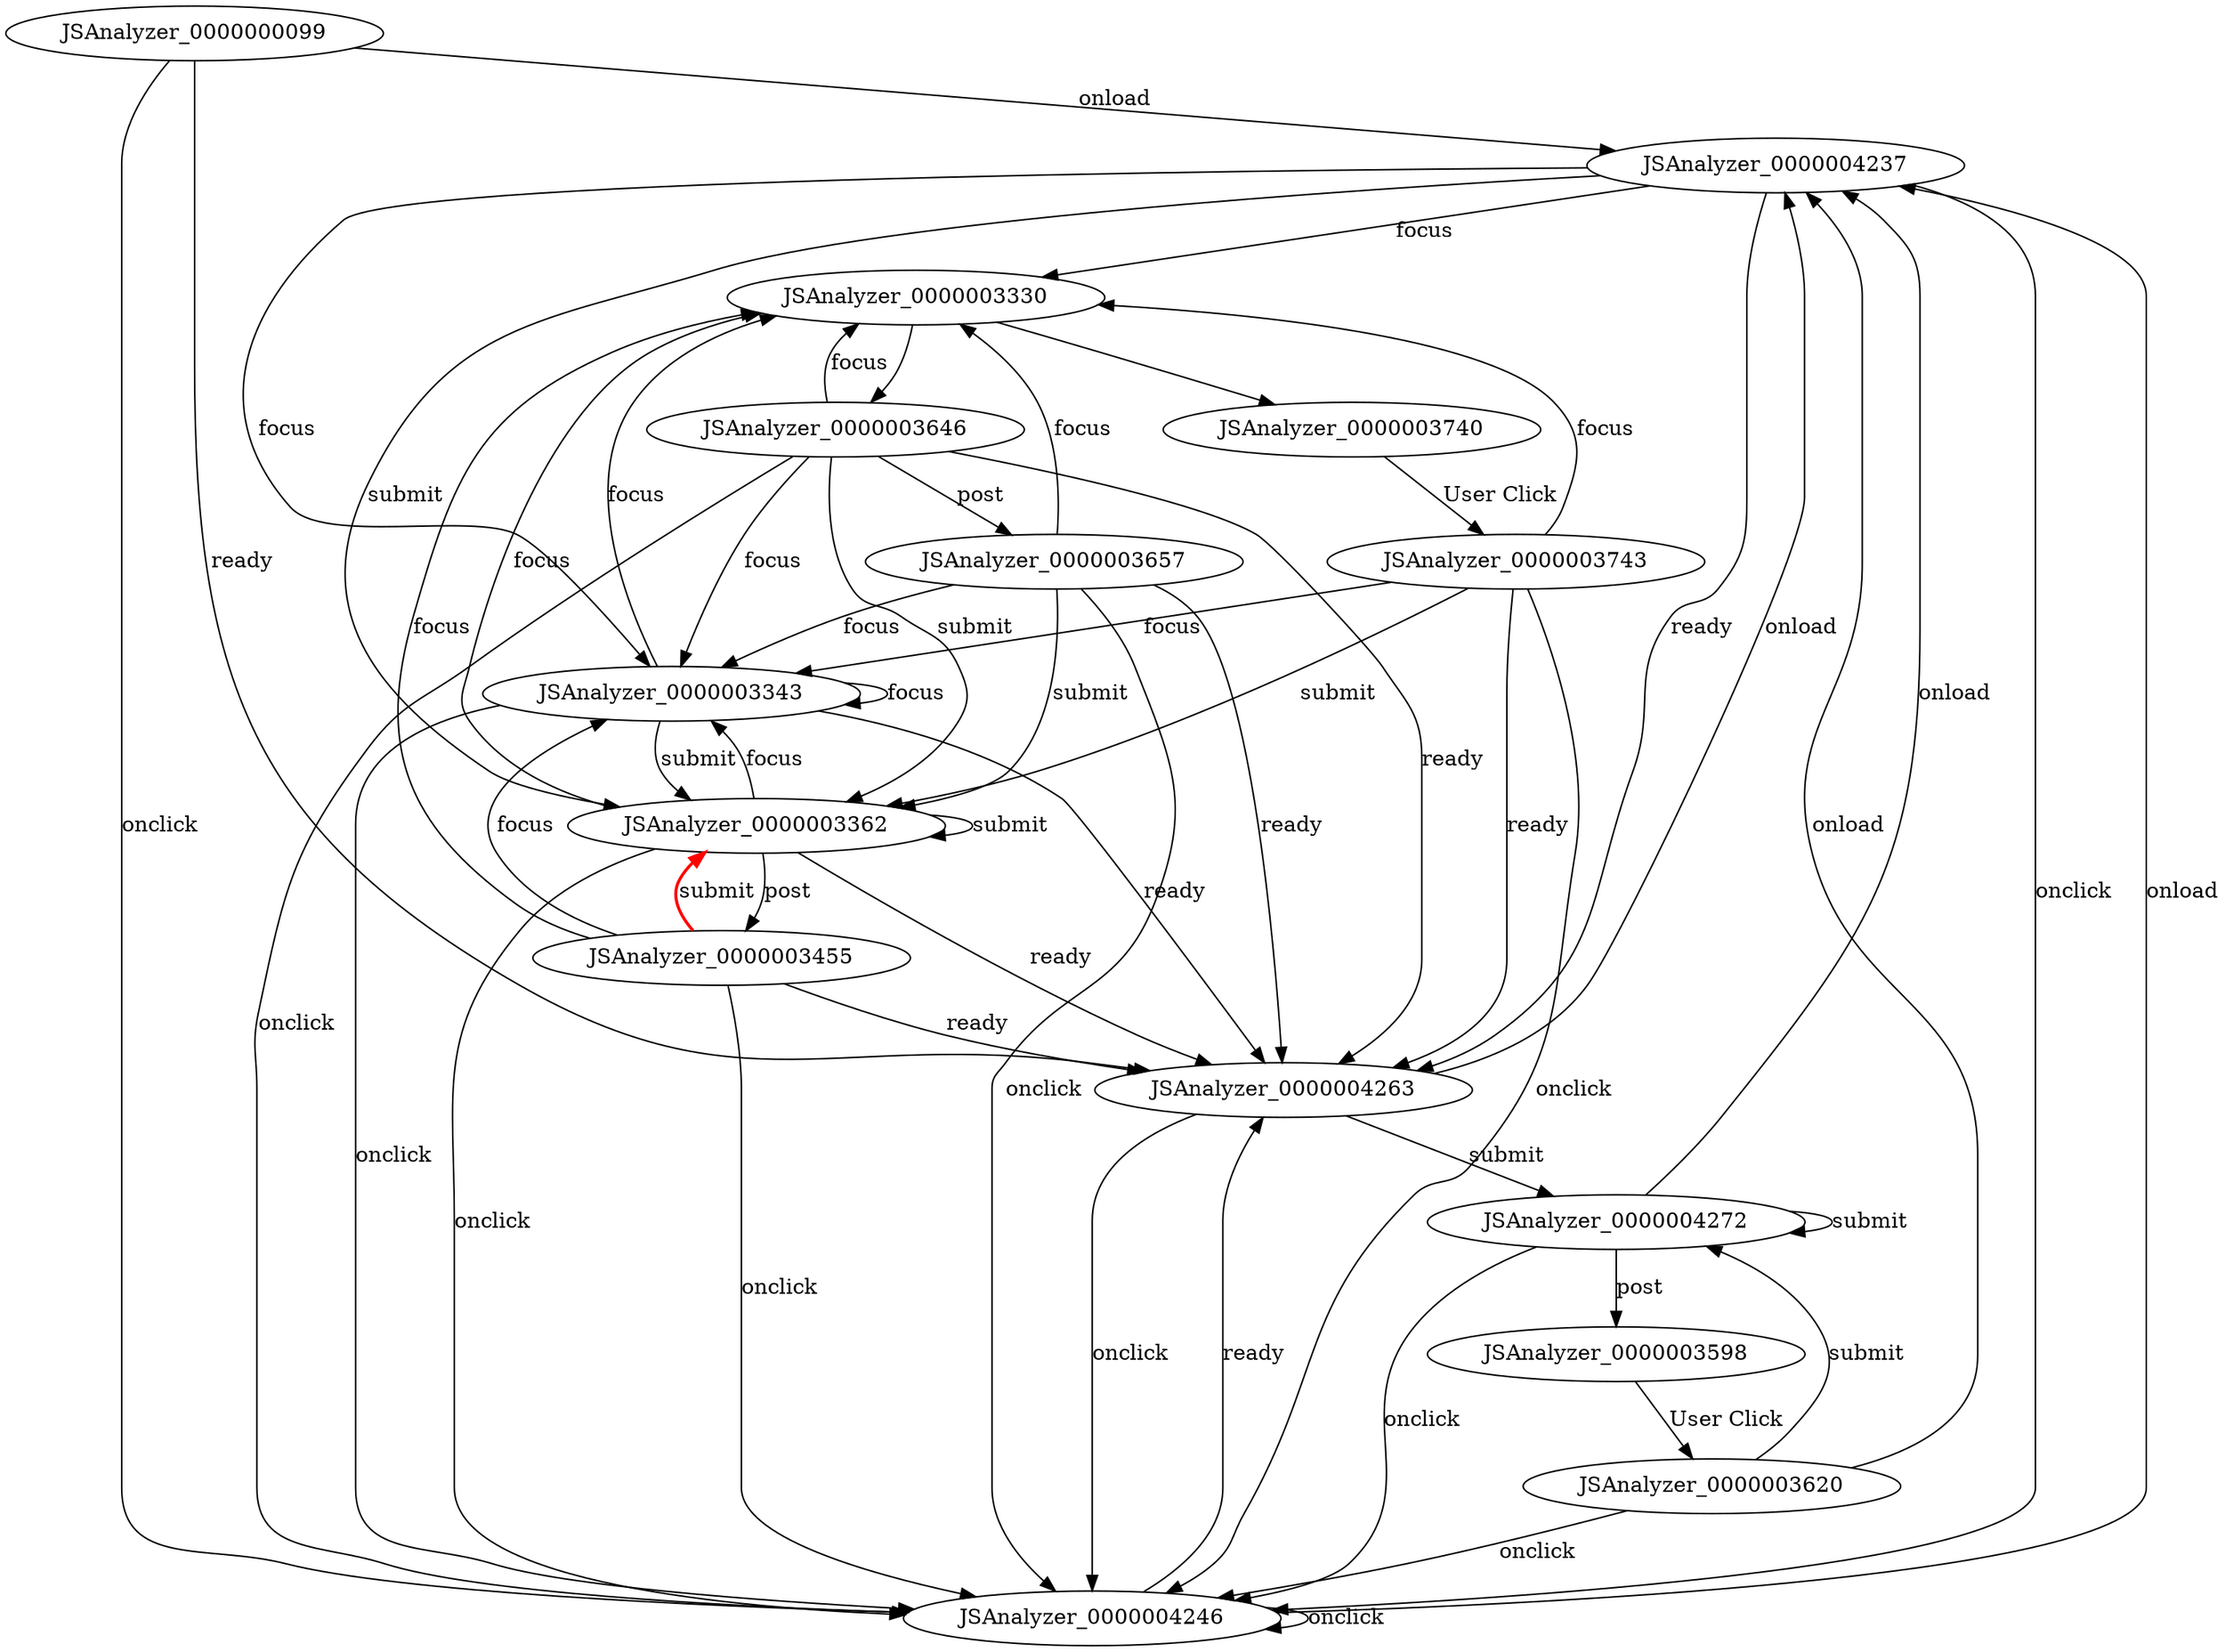 digraph FSM {
JSAnalyzer_0000000099;
JSAnalyzer_0000003330;
JSAnalyzer_0000003343;
JSAnalyzer_0000003362;
JSAnalyzer_0000003455;
JSAnalyzer_0000003598;
JSAnalyzer_0000003646;
JSAnalyzer_0000003657;
JSAnalyzer_0000003740;
JSAnalyzer_0000004237;
JSAnalyzer_0000004246;
JSAnalyzer_0000004263;
JSAnalyzer_0000004272;
JSAnalyzer_0000003620;
JSAnalyzer_0000003743;
JSAnalyzer_0000003330 -> JSAnalyzer_0000003646 []
JSAnalyzer_0000003330 -> JSAnalyzer_0000003740 []
JSAnalyzer_0000000099 -> JSAnalyzer_0000004237 [label="onload"]
JSAnalyzer_0000000099 -> JSAnalyzer_0000004246 [label="onclick"]
JSAnalyzer_0000000099 -> JSAnalyzer_0000004263 [label="ready"]
JSAnalyzer_0000003343 -> JSAnalyzer_0000003330 [label="focus"]
JSAnalyzer_0000003343 -> JSAnalyzer_0000003343 [label="focus"]
JSAnalyzer_0000003343 -> JSAnalyzer_0000003362 [label="submit"]
JSAnalyzer_0000003343 -> JSAnalyzer_0000004246 [label="onclick"]
JSAnalyzer_0000003343 -> JSAnalyzer_0000004263 [label="ready"]
JSAnalyzer_0000003362 -> JSAnalyzer_0000003455 [label="post"]
JSAnalyzer_0000003362 -> JSAnalyzer_0000003330 [label="focus"]
JSAnalyzer_0000003362 -> JSAnalyzer_0000003343 [label="focus"]
JSAnalyzer_0000003362 -> JSAnalyzer_0000003362 [label="submit"]
JSAnalyzer_0000003362 -> JSAnalyzer_0000004246 [label="onclick"]
JSAnalyzer_0000003362 -> JSAnalyzer_0000004263 [label="ready"]
JSAnalyzer_0000003455 -> JSAnalyzer_0000003330 [label="focus"]
JSAnalyzer_0000003455 -> JSAnalyzer_0000003343 [label="focus"]
JSAnalyzer_0000003455 -> JSAnalyzer_0000003362 [label="submit",style=bold,color=red]
JSAnalyzer_0000003455 -> JSAnalyzer_0000004246 [label="onclick"]
JSAnalyzer_0000003455 -> JSAnalyzer_0000004263 [label="ready"]
JSAnalyzer_0000003598 -> JSAnalyzer_0000003620 [label="User Click"]
JSAnalyzer_0000003646 -> JSAnalyzer_0000003657 [label="post"]
JSAnalyzer_0000003646 -> JSAnalyzer_0000003330 [label="focus"]
JSAnalyzer_0000003646 -> JSAnalyzer_0000003343 [label="focus"]
JSAnalyzer_0000003646 -> JSAnalyzer_0000003362 [label="submit"]
JSAnalyzer_0000003646 -> JSAnalyzer_0000004246 [label="onclick"]
JSAnalyzer_0000003646 -> JSAnalyzer_0000004263 [label="ready"]
JSAnalyzer_0000003657 -> JSAnalyzer_0000003330 [label="focus"]
JSAnalyzer_0000003657 -> JSAnalyzer_0000003343 [label="focus"]
JSAnalyzer_0000003657 -> JSAnalyzer_0000003362 [label="submit"]
JSAnalyzer_0000003657 -> JSAnalyzer_0000004246 [label="onclick"]
JSAnalyzer_0000003657 -> JSAnalyzer_0000004263 [label="ready"]
JSAnalyzer_0000003740 -> JSAnalyzer_0000003743 [label="User Click"]
JSAnalyzer_0000004237 -> JSAnalyzer_0000003330 [label="focus"]
JSAnalyzer_0000004237 -> JSAnalyzer_0000003343 [label="focus"]
JSAnalyzer_0000004237 -> JSAnalyzer_0000003362 [label="submit"]
JSAnalyzer_0000004237 -> JSAnalyzer_0000004246 [label="onclick"]
JSAnalyzer_0000004237 -> JSAnalyzer_0000004263 [label="ready"]
JSAnalyzer_0000004246 -> JSAnalyzer_0000004237 [label="onload"]
JSAnalyzer_0000004246 -> JSAnalyzer_0000004246 [label="onclick"]
JSAnalyzer_0000004246 -> JSAnalyzer_0000004263 [label="ready"]
JSAnalyzer_0000004263 -> JSAnalyzer_0000004272 [label="submit"]
JSAnalyzer_0000004263 -> JSAnalyzer_0000004237 [label="onload"]
JSAnalyzer_0000004263 -> JSAnalyzer_0000004246 [label="onclick"]
JSAnalyzer_0000004272 -> JSAnalyzer_0000003598 [label="post"]
JSAnalyzer_0000004272 -> JSAnalyzer_0000004272 [label="submit"]
JSAnalyzer_0000004272 -> JSAnalyzer_0000004237 [label="onload"]
JSAnalyzer_0000004272 -> JSAnalyzer_0000004246 [label="onclick"]
JSAnalyzer_0000003620 -> JSAnalyzer_0000004272 [label="submit"]
JSAnalyzer_0000003620 -> JSAnalyzer_0000004237 [label="onload"]
JSAnalyzer_0000003620 -> JSAnalyzer_0000004246 [label="onclick"]
JSAnalyzer_0000003743 -> JSAnalyzer_0000003330 [label="focus"]
JSAnalyzer_0000003743 -> JSAnalyzer_0000003343 [label="focus"]
JSAnalyzer_0000003743 -> JSAnalyzer_0000003362 [label="submit"]
JSAnalyzer_0000003743 -> JSAnalyzer_0000004246 [label="onclick"]
JSAnalyzer_0000003743 -> JSAnalyzer_0000004263 [label="ready"]
}
